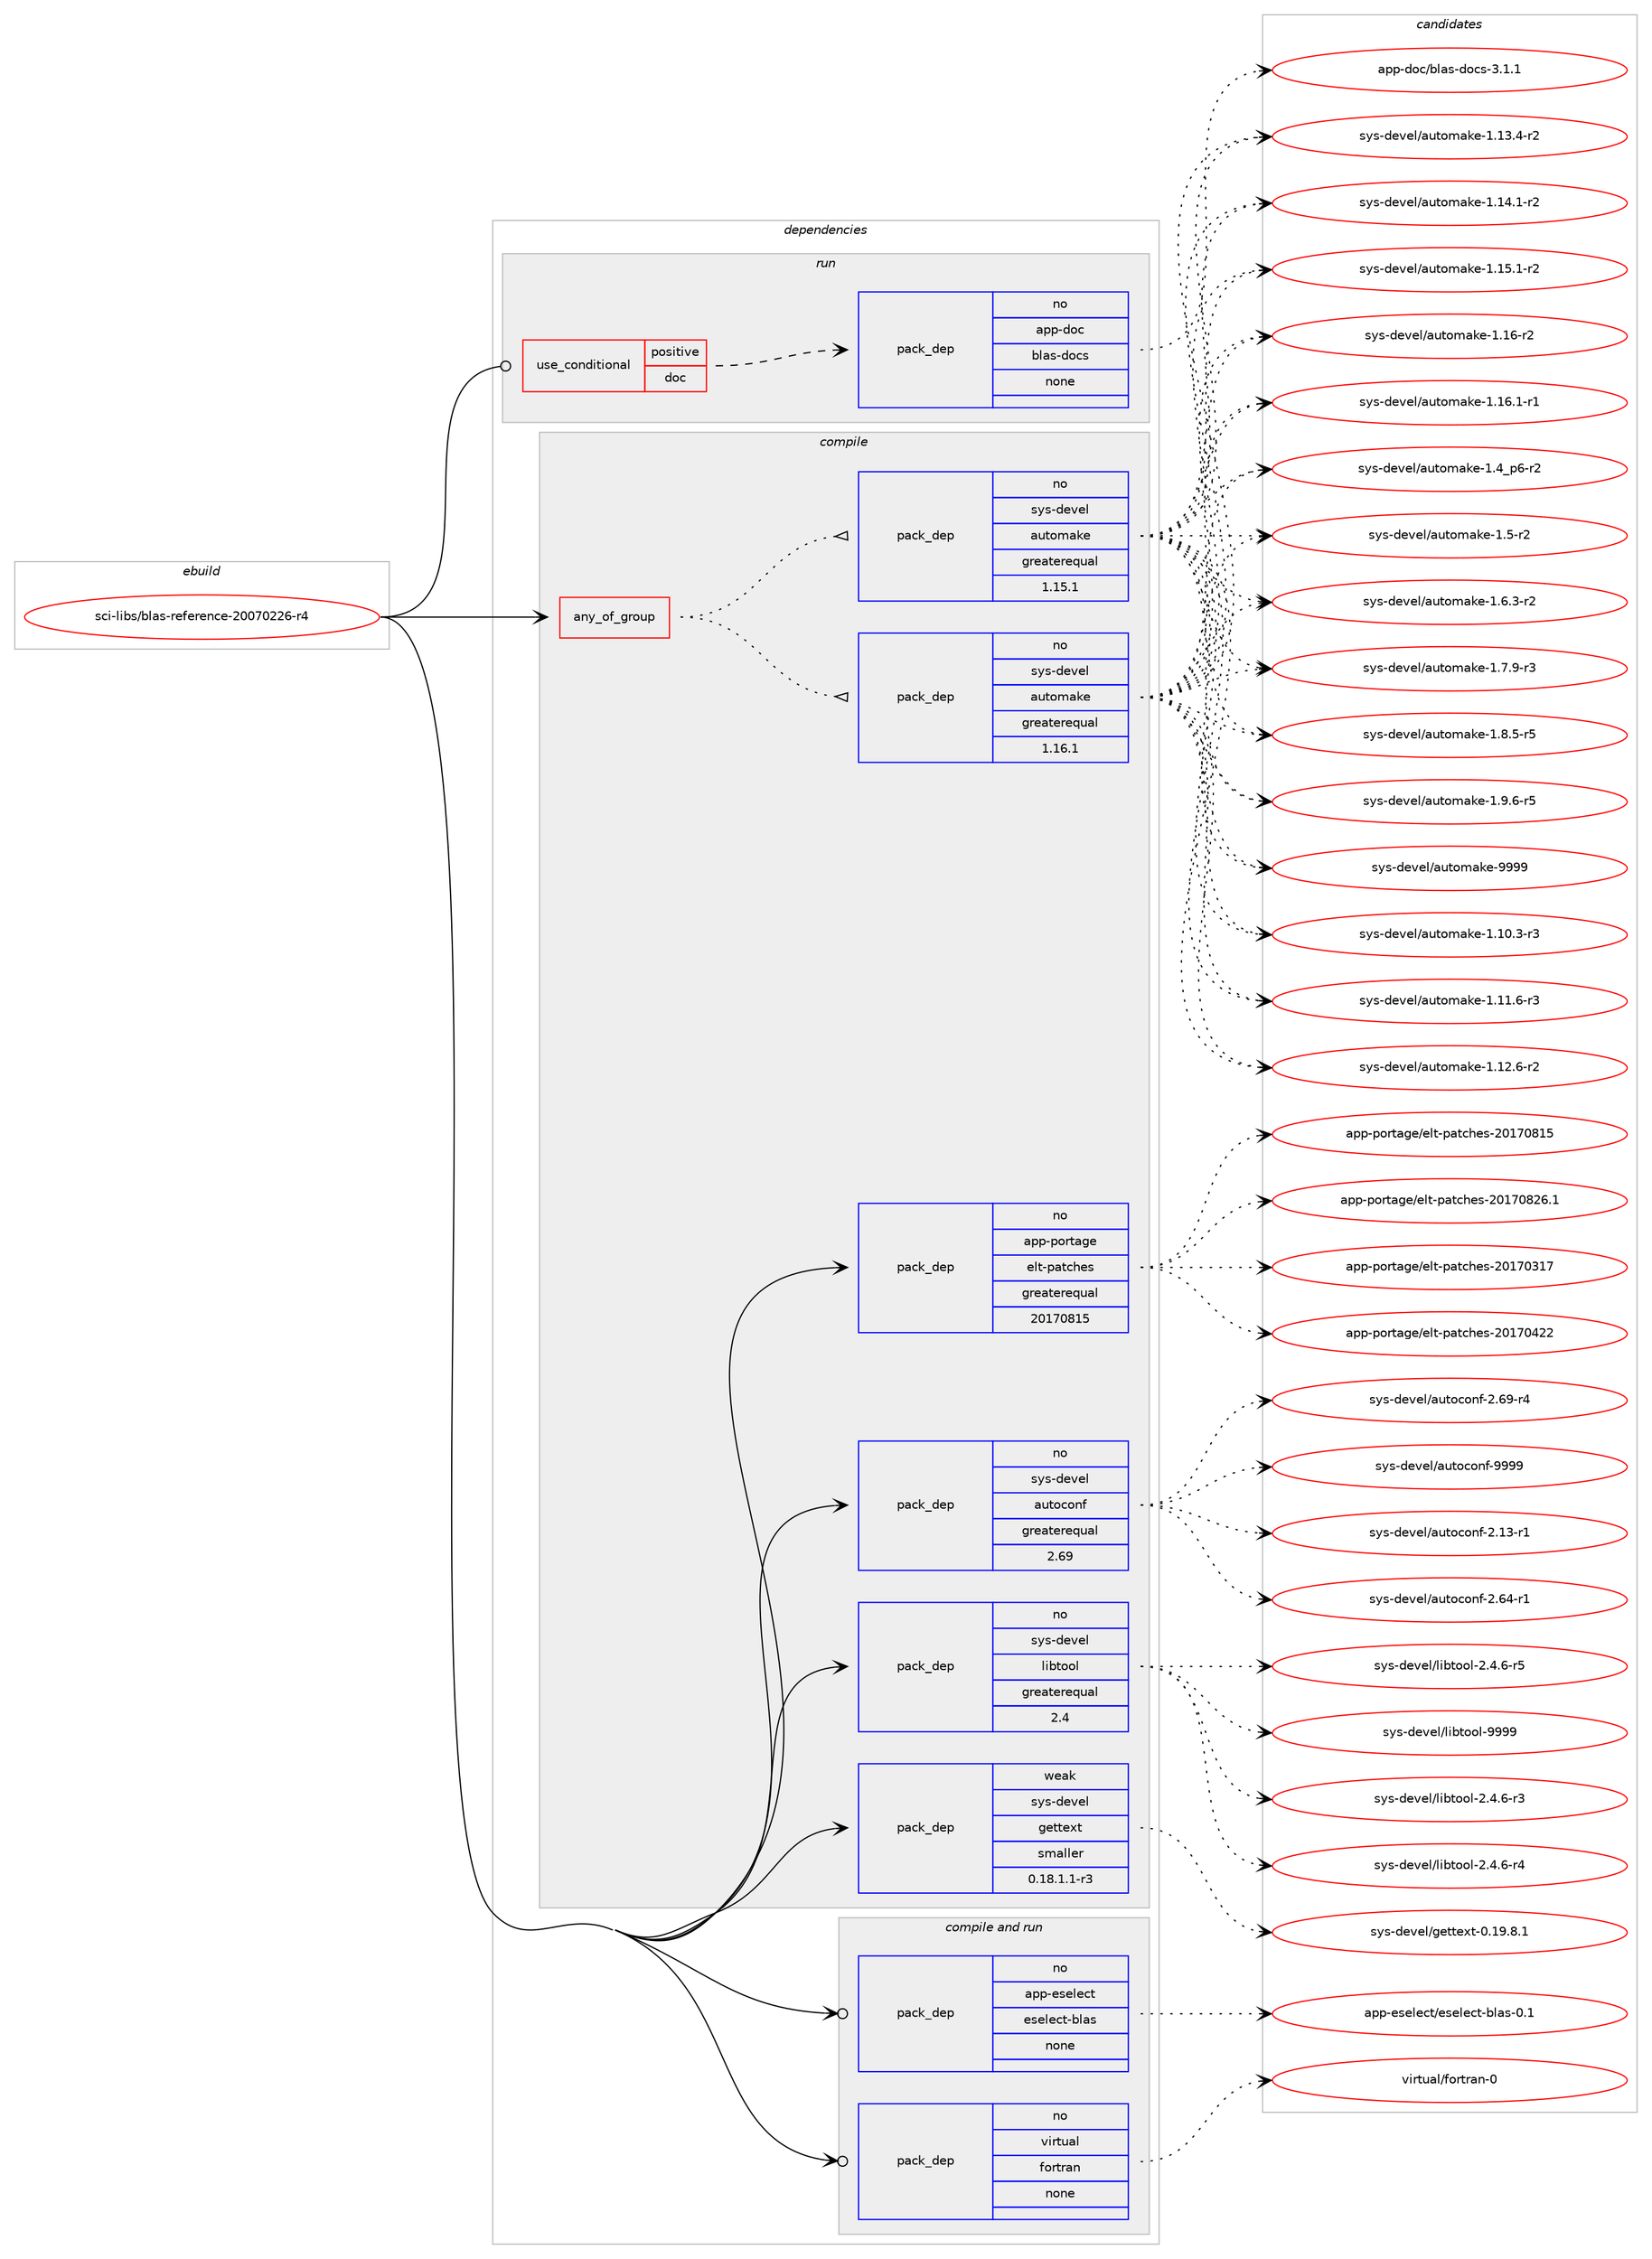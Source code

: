 digraph prolog {

# *************
# Graph options
# *************

newrank=true;
concentrate=true;
compound=true;
graph [rankdir=LR,fontname=Helvetica,fontsize=10,ranksep=1.5];#, ranksep=2.5, nodesep=0.2];
edge  [arrowhead=vee];
node  [fontname=Helvetica,fontsize=10];

# **********
# The ebuild
# **********

subgraph cluster_leftcol {
color=gray;
rank=same;
label=<<i>ebuild</i>>;
id [label="sci-libs/blas-reference-20070226-r4", color=red, width=4, href="../sci-libs/blas-reference-20070226-r4.svg"];
}

# ****************
# The dependencies
# ****************

subgraph cluster_midcol {
color=gray;
label=<<i>dependencies</i>>;
subgraph cluster_compile {
fillcolor="#eeeeee";
style=filled;
label=<<i>compile</i>>;
subgraph any26865 {
dependency1692243 [label=<<TABLE BORDER="0" CELLBORDER="1" CELLSPACING="0" CELLPADDING="4"><TR><TD CELLPADDING="10">any_of_group</TD></TR></TABLE>>, shape=none, color=red];subgraph pack1211466 {
dependency1692244 [label=<<TABLE BORDER="0" CELLBORDER="1" CELLSPACING="0" CELLPADDING="4" WIDTH="220"><TR><TD ROWSPAN="6" CELLPADDING="30">pack_dep</TD></TR><TR><TD WIDTH="110">no</TD></TR><TR><TD>sys-devel</TD></TR><TR><TD>automake</TD></TR><TR><TD>greaterequal</TD></TR><TR><TD>1.16.1</TD></TR></TABLE>>, shape=none, color=blue];
}
dependency1692243:e -> dependency1692244:w [weight=20,style="dotted",arrowhead="oinv"];
subgraph pack1211467 {
dependency1692245 [label=<<TABLE BORDER="0" CELLBORDER="1" CELLSPACING="0" CELLPADDING="4" WIDTH="220"><TR><TD ROWSPAN="6" CELLPADDING="30">pack_dep</TD></TR><TR><TD WIDTH="110">no</TD></TR><TR><TD>sys-devel</TD></TR><TR><TD>automake</TD></TR><TR><TD>greaterequal</TD></TR><TR><TD>1.15.1</TD></TR></TABLE>>, shape=none, color=blue];
}
dependency1692243:e -> dependency1692245:w [weight=20,style="dotted",arrowhead="oinv"];
}
id:e -> dependency1692243:w [weight=20,style="solid",arrowhead="vee"];
subgraph pack1211468 {
dependency1692246 [label=<<TABLE BORDER="0" CELLBORDER="1" CELLSPACING="0" CELLPADDING="4" WIDTH="220"><TR><TD ROWSPAN="6" CELLPADDING="30">pack_dep</TD></TR><TR><TD WIDTH="110">no</TD></TR><TR><TD>app-portage</TD></TR><TR><TD>elt-patches</TD></TR><TR><TD>greaterequal</TD></TR><TR><TD>20170815</TD></TR></TABLE>>, shape=none, color=blue];
}
id:e -> dependency1692246:w [weight=20,style="solid",arrowhead="vee"];
subgraph pack1211469 {
dependency1692247 [label=<<TABLE BORDER="0" CELLBORDER="1" CELLSPACING="0" CELLPADDING="4" WIDTH="220"><TR><TD ROWSPAN="6" CELLPADDING="30">pack_dep</TD></TR><TR><TD WIDTH="110">no</TD></TR><TR><TD>sys-devel</TD></TR><TR><TD>autoconf</TD></TR><TR><TD>greaterequal</TD></TR><TR><TD>2.69</TD></TR></TABLE>>, shape=none, color=blue];
}
id:e -> dependency1692247:w [weight=20,style="solid",arrowhead="vee"];
subgraph pack1211470 {
dependency1692248 [label=<<TABLE BORDER="0" CELLBORDER="1" CELLSPACING="0" CELLPADDING="4" WIDTH="220"><TR><TD ROWSPAN="6" CELLPADDING="30">pack_dep</TD></TR><TR><TD WIDTH="110">no</TD></TR><TR><TD>sys-devel</TD></TR><TR><TD>libtool</TD></TR><TR><TD>greaterequal</TD></TR><TR><TD>2.4</TD></TR></TABLE>>, shape=none, color=blue];
}
id:e -> dependency1692248:w [weight=20,style="solid",arrowhead="vee"];
subgraph pack1211471 {
dependency1692249 [label=<<TABLE BORDER="0" CELLBORDER="1" CELLSPACING="0" CELLPADDING="4" WIDTH="220"><TR><TD ROWSPAN="6" CELLPADDING="30">pack_dep</TD></TR><TR><TD WIDTH="110">weak</TD></TR><TR><TD>sys-devel</TD></TR><TR><TD>gettext</TD></TR><TR><TD>smaller</TD></TR><TR><TD>0.18.1.1-r3</TD></TR></TABLE>>, shape=none, color=blue];
}
id:e -> dependency1692249:w [weight=20,style="solid",arrowhead="vee"];
}
subgraph cluster_compileandrun {
fillcolor="#eeeeee";
style=filled;
label=<<i>compile and run</i>>;
subgraph pack1211472 {
dependency1692250 [label=<<TABLE BORDER="0" CELLBORDER="1" CELLSPACING="0" CELLPADDING="4" WIDTH="220"><TR><TD ROWSPAN="6" CELLPADDING="30">pack_dep</TD></TR><TR><TD WIDTH="110">no</TD></TR><TR><TD>app-eselect</TD></TR><TR><TD>eselect-blas</TD></TR><TR><TD>none</TD></TR><TR><TD></TD></TR></TABLE>>, shape=none, color=blue];
}
id:e -> dependency1692250:w [weight=20,style="solid",arrowhead="odotvee"];
subgraph pack1211473 {
dependency1692251 [label=<<TABLE BORDER="0" CELLBORDER="1" CELLSPACING="0" CELLPADDING="4" WIDTH="220"><TR><TD ROWSPAN="6" CELLPADDING="30">pack_dep</TD></TR><TR><TD WIDTH="110">no</TD></TR><TR><TD>virtual</TD></TR><TR><TD>fortran</TD></TR><TR><TD>none</TD></TR><TR><TD></TD></TR></TABLE>>, shape=none, color=blue];
}
id:e -> dependency1692251:w [weight=20,style="solid",arrowhead="odotvee"];
}
subgraph cluster_run {
fillcolor="#eeeeee";
style=filled;
label=<<i>run</i>>;
subgraph cond453060 {
dependency1692252 [label=<<TABLE BORDER="0" CELLBORDER="1" CELLSPACING="0" CELLPADDING="4"><TR><TD ROWSPAN="3" CELLPADDING="10">use_conditional</TD></TR><TR><TD>positive</TD></TR><TR><TD>doc</TD></TR></TABLE>>, shape=none, color=red];
subgraph pack1211474 {
dependency1692253 [label=<<TABLE BORDER="0" CELLBORDER="1" CELLSPACING="0" CELLPADDING="4" WIDTH="220"><TR><TD ROWSPAN="6" CELLPADDING="30">pack_dep</TD></TR><TR><TD WIDTH="110">no</TD></TR><TR><TD>app-doc</TD></TR><TR><TD>blas-docs</TD></TR><TR><TD>none</TD></TR><TR><TD></TD></TR></TABLE>>, shape=none, color=blue];
}
dependency1692252:e -> dependency1692253:w [weight=20,style="dashed",arrowhead="vee"];
}
id:e -> dependency1692252:w [weight=20,style="solid",arrowhead="odot"];
}
}

# **************
# The candidates
# **************

subgraph cluster_choices {
rank=same;
color=gray;
label=<<i>candidates</i>>;

subgraph choice1211466 {
color=black;
nodesep=1;
choice11512111545100101118101108479711711611110997107101454946494846514511451 [label="sys-devel/automake-1.10.3-r3", color=red, width=4,href="../sys-devel/automake-1.10.3-r3.svg"];
choice11512111545100101118101108479711711611110997107101454946494946544511451 [label="sys-devel/automake-1.11.6-r3", color=red, width=4,href="../sys-devel/automake-1.11.6-r3.svg"];
choice11512111545100101118101108479711711611110997107101454946495046544511450 [label="sys-devel/automake-1.12.6-r2", color=red, width=4,href="../sys-devel/automake-1.12.6-r2.svg"];
choice11512111545100101118101108479711711611110997107101454946495146524511450 [label="sys-devel/automake-1.13.4-r2", color=red, width=4,href="../sys-devel/automake-1.13.4-r2.svg"];
choice11512111545100101118101108479711711611110997107101454946495246494511450 [label="sys-devel/automake-1.14.1-r2", color=red, width=4,href="../sys-devel/automake-1.14.1-r2.svg"];
choice11512111545100101118101108479711711611110997107101454946495346494511450 [label="sys-devel/automake-1.15.1-r2", color=red, width=4,href="../sys-devel/automake-1.15.1-r2.svg"];
choice1151211154510010111810110847971171161111099710710145494649544511450 [label="sys-devel/automake-1.16-r2", color=red, width=4,href="../sys-devel/automake-1.16-r2.svg"];
choice11512111545100101118101108479711711611110997107101454946495446494511449 [label="sys-devel/automake-1.16.1-r1", color=red, width=4,href="../sys-devel/automake-1.16.1-r1.svg"];
choice115121115451001011181011084797117116111109971071014549465295112544511450 [label="sys-devel/automake-1.4_p6-r2", color=red, width=4,href="../sys-devel/automake-1.4_p6-r2.svg"];
choice11512111545100101118101108479711711611110997107101454946534511450 [label="sys-devel/automake-1.5-r2", color=red, width=4,href="../sys-devel/automake-1.5-r2.svg"];
choice115121115451001011181011084797117116111109971071014549465446514511450 [label="sys-devel/automake-1.6.3-r2", color=red, width=4,href="../sys-devel/automake-1.6.3-r2.svg"];
choice115121115451001011181011084797117116111109971071014549465546574511451 [label="sys-devel/automake-1.7.9-r3", color=red, width=4,href="../sys-devel/automake-1.7.9-r3.svg"];
choice115121115451001011181011084797117116111109971071014549465646534511453 [label="sys-devel/automake-1.8.5-r5", color=red, width=4,href="../sys-devel/automake-1.8.5-r5.svg"];
choice115121115451001011181011084797117116111109971071014549465746544511453 [label="sys-devel/automake-1.9.6-r5", color=red, width=4,href="../sys-devel/automake-1.9.6-r5.svg"];
choice115121115451001011181011084797117116111109971071014557575757 [label="sys-devel/automake-9999", color=red, width=4,href="../sys-devel/automake-9999.svg"];
dependency1692244:e -> choice11512111545100101118101108479711711611110997107101454946494846514511451:w [style=dotted,weight="100"];
dependency1692244:e -> choice11512111545100101118101108479711711611110997107101454946494946544511451:w [style=dotted,weight="100"];
dependency1692244:e -> choice11512111545100101118101108479711711611110997107101454946495046544511450:w [style=dotted,weight="100"];
dependency1692244:e -> choice11512111545100101118101108479711711611110997107101454946495146524511450:w [style=dotted,weight="100"];
dependency1692244:e -> choice11512111545100101118101108479711711611110997107101454946495246494511450:w [style=dotted,weight="100"];
dependency1692244:e -> choice11512111545100101118101108479711711611110997107101454946495346494511450:w [style=dotted,weight="100"];
dependency1692244:e -> choice1151211154510010111810110847971171161111099710710145494649544511450:w [style=dotted,weight="100"];
dependency1692244:e -> choice11512111545100101118101108479711711611110997107101454946495446494511449:w [style=dotted,weight="100"];
dependency1692244:e -> choice115121115451001011181011084797117116111109971071014549465295112544511450:w [style=dotted,weight="100"];
dependency1692244:e -> choice11512111545100101118101108479711711611110997107101454946534511450:w [style=dotted,weight="100"];
dependency1692244:e -> choice115121115451001011181011084797117116111109971071014549465446514511450:w [style=dotted,weight="100"];
dependency1692244:e -> choice115121115451001011181011084797117116111109971071014549465546574511451:w [style=dotted,weight="100"];
dependency1692244:e -> choice115121115451001011181011084797117116111109971071014549465646534511453:w [style=dotted,weight="100"];
dependency1692244:e -> choice115121115451001011181011084797117116111109971071014549465746544511453:w [style=dotted,weight="100"];
dependency1692244:e -> choice115121115451001011181011084797117116111109971071014557575757:w [style=dotted,weight="100"];
}
subgraph choice1211467 {
color=black;
nodesep=1;
choice11512111545100101118101108479711711611110997107101454946494846514511451 [label="sys-devel/automake-1.10.3-r3", color=red, width=4,href="../sys-devel/automake-1.10.3-r3.svg"];
choice11512111545100101118101108479711711611110997107101454946494946544511451 [label="sys-devel/automake-1.11.6-r3", color=red, width=4,href="../sys-devel/automake-1.11.6-r3.svg"];
choice11512111545100101118101108479711711611110997107101454946495046544511450 [label="sys-devel/automake-1.12.6-r2", color=red, width=4,href="../sys-devel/automake-1.12.6-r2.svg"];
choice11512111545100101118101108479711711611110997107101454946495146524511450 [label="sys-devel/automake-1.13.4-r2", color=red, width=4,href="../sys-devel/automake-1.13.4-r2.svg"];
choice11512111545100101118101108479711711611110997107101454946495246494511450 [label="sys-devel/automake-1.14.1-r2", color=red, width=4,href="../sys-devel/automake-1.14.1-r2.svg"];
choice11512111545100101118101108479711711611110997107101454946495346494511450 [label="sys-devel/automake-1.15.1-r2", color=red, width=4,href="../sys-devel/automake-1.15.1-r2.svg"];
choice1151211154510010111810110847971171161111099710710145494649544511450 [label="sys-devel/automake-1.16-r2", color=red, width=4,href="../sys-devel/automake-1.16-r2.svg"];
choice11512111545100101118101108479711711611110997107101454946495446494511449 [label="sys-devel/automake-1.16.1-r1", color=red, width=4,href="../sys-devel/automake-1.16.1-r1.svg"];
choice115121115451001011181011084797117116111109971071014549465295112544511450 [label="sys-devel/automake-1.4_p6-r2", color=red, width=4,href="../sys-devel/automake-1.4_p6-r2.svg"];
choice11512111545100101118101108479711711611110997107101454946534511450 [label="sys-devel/automake-1.5-r2", color=red, width=4,href="../sys-devel/automake-1.5-r2.svg"];
choice115121115451001011181011084797117116111109971071014549465446514511450 [label="sys-devel/automake-1.6.3-r2", color=red, width=4,href="../sys-devel/automake-1.6.3-r2.svg"];
choice115121115451001011181011084797117116111109971071014549465546574511451 [label="sys-devel/automake-1.7.9-r3", color=red, width=4,href="../sys-devel/automake-1.7.9-r3.svg"];
choice115121115451001011181011084797117116111109971071014549465646534511453 [label="sys-devel/automake-1.8.5-r5", color=red, width=4,href="../sys-devel/automake-1.8.5-r5.svg"];
choice115121115451001011181011084797117116111109971071014549465746544511453 [label="sys-devel/automake-1.9.6-r5", color=red, width=4,href="../sys-devel/automake-1.9.6-r5.svg"];
choice115121115451001011181011084797117116111109971071014557575757 [label="sys-devel/automake-9999", color=red, width=4,href="../sys-devel/automake-9999.svg"];
dependency1692245:e -> choice11512111545100101118101108479711711611110997107101454946494846514511451:w [style=dotted,weight="100"];
dependency1692245:e -> choice11512111545100101118101108479711711611110997107101454946494946544511451:w [style=dotted,weight="100"];
dependency1692245:e -> choice11512111545100101118101108479711711611110997107101454946495046544511450:w [style=dotted,weight="100"];
dependency1692245:e -> choice11512111545100101118101108479711711611110997107101454946495146524511450:w [style=dotted,weight="100"];
dependency1692245:e -> choice11512111545100101118101108479711711611110997107101454946495246494511450:w [style=dotted,weight="100"];
dependency1692245:e -> choice11512111545100101118101108479711711611110997107101454946495346494511450:w [style=dotted,weight="100"];
dependency1692245:e -> choice1151211154510010111810110847971171161111099710710145494649544511450:w [style=dotted,weight="100"];
dependency1692245:e -> choice11512111545100101118101108479711711611110997107101454946495446494511449:w [style=dotted,weight="100"];
dependency1692245:e -> choice115121115451001011181011084797117116111109971071014549465295112544511450:w [style=dotted,weight="100"];
dependency1692245:e -> choice11512111545100101118101108479711711611110997107101454946534511450:w [style=dotted,weight="100"];
dependency1692245:e -> choice115121115451001011181011084797117116111109971071014549465446514511450:w [style=dotted,weight="100"];
dependency1692245:e -> choice115121115451001011181011084797117116111109971071014549465546574511451:w [style=dotted,weight="100"];
dependency1692245:e -> choice115121115451001011181011084797117116111109971071014549465646534511453:w [style=dotted,weight="100"];
dependency1692245:e -> choice115121115451001011181011084797117116111109971071014549465746544511453:w [style=dotted,weight="100"];
dependency1692245:e -> choice115121115451001011181011084797117116111109971071014557575757:w [style=dotted,weight="100"];
}
subgraph choice1211468 {
color=black;
nodesep=1;
choice97112112451121111141169710310147101108116451129711699104101115455048495548514955 [label="app-portage/elt-patches-20170317", color=red, width=4,href="../app-portage/elt-patches-20170317.svg"];
choice97112112451121111141169710310147101108116451129711699104101115455048495548525050 [label="app-portage/elt-patches-20170422", color=red, width=4,href="../app-portage/elt-patches-20170422.svg"];
choice97112112451121111141169710310147101108116451129711699104101115455048495548564953 [label="app-portage/elt-patches-20170815", color=red, width=4,href="../app-portage/elt-patches-20170815.svg"];
choice971121124511211111411697103101471011081164511297116991041011154550484955485650544649 [label="app-portage/elt-patches-20170826.1", color=red, width=4,href="../app-portage/elt-patches-20170826.1.svg"];
dependency1692246:e -> choice97112112451121111141169710310147101108116451129711699104101115455048495548514955:w [style=dotted,weight="100"];
dependency1692246:e -> choice97112112451121111141169710310147101108116451129711699104101115455048495548525050:w [style=dotted,weight="100"];
dependency1692246:e -> choice97112112451121111141169710310147101108116451129711699104101115455048495548564953:w [style=dotted,weight="100"];
dependency1692246:e -> choice971121124511211111411697103101471011081164511297116991041011154550484955485650544649:w [style=dotted,weight="100"];
}
subgraph choice1211469 {
color=black;
nodesep=1;
choice1151211154510010111810110847971171161119911111010245504649514511449 [label="sys-devel/autoconf-2.13-r1", color=red, width=4,href="../sys-devel/autoconf-2.13-r1.svg"];
choice1151211154510010111810110847971171161119911111010245504654524511449 [label="sys-devel/autoconf-2.64-r1", color=red, width=4,href="../sys-devel/autoconf-2.64-r1.svg"];
choice1151211154510010111810110847971171161119911111010245504654574511452 [label="sys-devel/autoconf-2.69-r4", color=red, width=4,href="../sys-devel/autoconf-2.69-r4.svg"];
choice115121115451001011181011084797117116111991111101024557575757 [label="sys-devel/autoconf-9999", color=red, width=4,href="../sys-devel/autoconf-9999.svg"];
dependency1692247:e -> choice1151211154510010111810110847971171161119911111010245504649514511449:w [style=dotted,weight="100"];
dependency1692247:e -> choice1151211154510010111810110847971171161119911111010245504654524511449:w [style=dotted,weight="100"];
dependency1692247:e -> choice1151211154510010111810110847971171161119911111010245504654574511452:w [style=dotted,weight="100"];
dependency1692247:e -> choice115121115451001011181011084797117116111991111101024557575757:w [style=dotted,weight="100"];
}
subgraph choice1211470 {
color=black;
nodesep=1;
choice1151211154510010111810110847108105981161111111084550465246544511451 [label="sys-devel/libtool-2.4.6-r3", color=red, width=4,href="../sys-devel/libtool-2.4.6-r3.svg"];
choice1151211154510010111810110847108105981161111111084550465246544511452 [label="sys-devel/libtool-2.4.6-r4", color=red, width=4,href="../sys-devel/libtool-2.4.6-r4.svg"];
choice1151211154510010111810110847108105981161111111084550465246544511453 [label="sys-devel/libtool-2.4.6-r5", color=red, width=4,href="../sys-devel/libtool-2.4.6-r5.svg"];
choice1151211154510010111810110847108105981161111111084557575757 [label="sys-devel/libtool-9999", color=red, width=4,href="../sys-devel/libtool-9999.svg"];
dependency1692248:e -> choice1151211154510010111810110847108105981161111111084550465246544511451:w [style=dotted,weight="100"];
dependency1692248:e -> choice1151211154510010111810110847108105981161111111084550465246544511452:w [style=dotted,weight="100"];
dependency1692248:e -> choice1151211154510010111810110847108105981161111111084550465246544511453:w [style=dotted,weight="100"];
dependency1692248:e -> choice1151211154510010111810110847108105981161111111084557575757:w [style=dotted,weight="100"];
}
subgraph choice1211471 {
color=black;
nodesep=1;
choice1151211154510010111810110847103101116116101120116454846495746564649 [label="sys-devel/gettext-0.19.8.1", color=red, width=4,href="../sys-devel/gettext-0.19.8.1.svg"];
dependency1692249:e -> choice1151211154510010111810110847103101116116101120116454846495746564649:w [style=dotted,weight="100"];
}
subgraph choice1211472 {
color=black;
nodesep=1;
choice971121124510111510110810199116471011151011081019911645981089711545484649 [label="app-eselect/eselect-blas-0.1", color=red, width=4,href="../app-eselect/eselect-blas-0.1.svg"];
dependency1692250:e -> choice971121124510111510110810199116471011151011081019911645981089711545484649:w [style=dotted,weight="100"];
}
subgraph choice1211473 {
color=black;
nodesep=1;
choice1181051141161179710847102111114116114971104548 [label="virtual/fortran-0", color=red, width=4,href="../virtual/fortran-0.svg"];
dependency1692251:e -> choice1181051141161179710847102111114116114971104548:w [style=dotted,weight="100"];
}
subgraph choice1211474 {
color=black;
nodesep=1;
choice9711211245100111994798108971154510011199115455146494649 [label="app-doc/blas-docs-3.1.1", color=red, width=4,href="../app-doc/blas-docs-3.1.1.svg"];
dependency1692253:e -> choice9711211245100111994798108971154510011199115455146494649:w [style=dotted,weight="100"];
}
}

}
